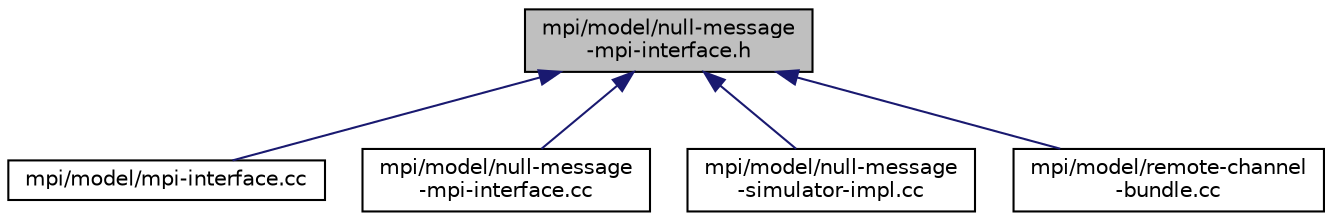digraph "mpi/model/null-message-mpi-interface.h"
{
  edge [fontname="Helvetica",fontsize="10",labelfontname="Helvetica",labelfontsize="10"];
  node [fontname="Helvetica",fontsize="10",shape=record];
  Node1 [label="mpi/model/null-message\l-mpi-interface.h",height=0.2,width=0.4,color="black", fillcolor="grey75", style="filled", fontcolor="black"];
  Node1 -> Node2 [dir="back",color="midnightblue",fontsize="10",style="solid"];
  Node2 [label="mpi/model/mpi-interface.cc",height=0.2,width=0.4,color="black", fillcolor="white", style="filled",URL="$d4/dc0/mpi-interface_8cc.html"];
  Node1 -> Node3 [dir="back",color="midnightblue",fontsize="10",style="solid"];
  Node3 [label="mpi/model/null-message\l-mpi-interface.cc",height=0.2,width=0.4,color="black", fillcolor="white", style="filled",URL="$d4/dd8/null-message-mpi-interface_8cc.html"];
  Node1 -> Node4 [dir="back",color="midnightblue",fontsize="10",style="solid"];
  Node4 [label="mpi/model/null-message\l-simulator-impl.cc",height=0.2,width=0.4,color="black", fillcolor="white", style="filled",URL="$d5/d93/null-message-simulator-impl_8cc.html"];
  Node1 -> Node5 [dir="back",color="midnightblue",fontsize="10",style="solid"];
  Node5 [label="mpi/model/remote-channel\l-bundle.cc",height=0.2,width=0.4,color="black", fillcolor="white", style="filled",URL="$d4/d7c/remote-channel-bundle_8cc.html"];
}
